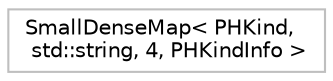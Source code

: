 digraph "Graphical Class Hierarchy"
{
  bgcolor="transparent";
  edge [fontname="Helvetica",fontsize="10",labelfontname="Helvetica",labelfontsize="10"];
  node [fontname="Helvetica",fontsize="10",shape=record];
  rankdir="LR";
  Node0 [label="SmallDenseMap\< PHKind,\l std::string, 4, PHKindInfo \>",height=0.2,width=0.4,color="grey75"];
}

